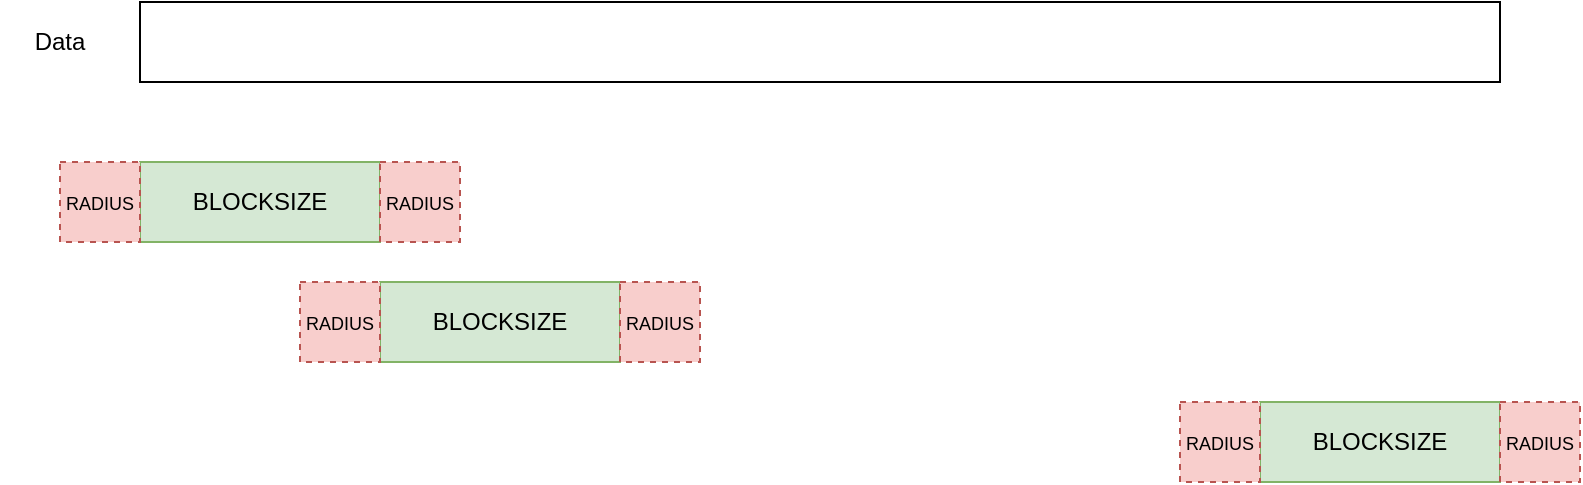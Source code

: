 <mxfile version="24.2.7" type="github">
  <diagram name="Page-1" id="ZQ5rFF8UfDTRX3QORSim">
    <mxGraphModel dx="1203" dy="859" grid="1" gridSize="10" guides="1" tooltips="1" connect="1" arrows="1" fold="1" page="1" pageScale="1" pageWidth="850" pageHeight="1100" math="0" shadow="0">
      <root>
        <mxCell id="0" />
        <mxCell id="1" parent="0" />
        <mxCell id="KThRyYf9amWl1B7xjah_-1" value="" style="rounded=0;whiteSpace=wrap;html=1;" vertex="1" parent="1">
          <mxGeometry x="80" y="280" width="680" height="40" as="geometry" />
        </mxCell>
        <mxCell id="KThRyYf9amWl1B7xjah_-2" value="&lt;div&gt;Data&lt;/div&gt;" style="text;html=1;align=center;verticalAlign=middle;whiteSpace=wrap;rounded=0;" vertex="1" parent="1">
          <mxGeometry x="10" y="285" width="60" height="30" as="geometry" />
        </mxCell>
        <mxCell id="KThRyYf9amWl1B7xjah_-3" value="BLOCKSIZE" style="rounded=0;whiteSpace=wrap;html=1;fillColor=#d5e8d4;strokeColor=#82b366;" vertex="1" parent="1">
          <mxGeometry x="80" y="360" width="120" height="40" as="geometry" />
        </mxCell>
        <mxCell id="KThRyYf9amWl1B7xjah_-4" value="&lt;font style=&quot;font-size: 9px;&quot;&gt;RADIUS&lt;/font&gt;" style="rounded=0;whiteSpace=wrap;html=1;dashed=1;fillColor=#f8cecc;strokeColor=#b85450;" vertex="1" parent="1">
          <mxGeometry x="40" y="360" width="40" height="40" as="geometry" />
        </mxCell>
        <mxCell id="KThRyYf9amWl1B7xjah_-5" value="&lt;font style=&quot;font-size: 9px;&quot;&gt;RADIUS&lt;/font&gt;" style="rounded=0;whiteSpace=wrap;html=1;dashed=1;fillColor=#f8cecc;strokeColor=#b85450;" vertex="1" parent="1">
          <mxGeometry x="200" y="360" width="40" height="40" as="geometry" />
        </mxCell>
        <mxCell id="KThRyYf9amWl1B7xjah_-6" value="BLOCKSIZE" style="rounded=0;whiteSpace=wrap;html=1;fillColor=#d5e8d4;strokeColor=#82b366;" vertex="1" parent="1">
          <mxGeometry x="200" y="420" width="120" height="40" as="geometry" />
        </mxCell>
        <mxCell id="KThRyYf9amWl1B7xjah_-7" value="&lt;font style=&quot;font-size: 9px;&quot;&gt;RADIUS&lt;/font&gt;" style="rounded=0;whiteSpace=wrap;html=1;dashed=1;fillColor=#f8cecc;strokeColor=#b85450;" vertex="1" parent="1">
          <mxGeometry x="160" y="420" width="40" height="40" as="geometry" />
        </mxCell>
        <mxCell id="KThRyYf9amWl1B7xjah_-8" value="&lt;font style=&quot;font-size: 9px;&quot;&gt;RADIUS&lt;/font&gt;" style="rounded=0;whiteSpace=wrap;html=1;dashed=1;fillColor=#f8cecc;strokeColor=#b85450;" vertex="1" parent="1">
          <mxGeometry x="320" y="420" width="40" height="40" as="geometry" />
        </mxCell>
        <mxCell id="KThRyYf9amWl1B7xjah_-9" value="BLOCKSIZE" style="rounded=0;whiteSpace=wrap;html=1;fillColor=#d5e8d4;strokeColor=#82b366;" vertex="1" parent="1">
          <mxGeometry x="640" y="480" width="120" height="40" as="geometry" />
        </mxCell>
        <mxCell id="KThRyYf9amWl1B7xjah_-10" value="&lt;font style=&quot;font-size: 9px;&quot;&gt;RADIUS&lt;/font&gt;" style="rounded=0;whiteSpace=wrap;html=1;dashed=1;fillColor=#f8cecc;strokeColor=#b85450;" vertex="1" parent="1">
          <mxGeometry x="600" y="480" width="40" height="40" as="geometry" />
        </mxCell>
        <mxCell id="KThRyYf9amWl1B7xjah_-11" value="&lt;font style=&quot;font-size: 9px;&quot;&gt;RADIUS&lt;/font&gt;" style="rounded=0;whiteSpace=wrap;html=1;dashed=1;fillColor=#f8cecc;strokeColor=#b85450;" vertex="1" parent="1">
          <mxGeometry x="760" y="480" width="40" height="40" as="geometry" />
        </mxCell>
      </root>
    </mxGraphModel>
  </diagram>
</mxfile>
